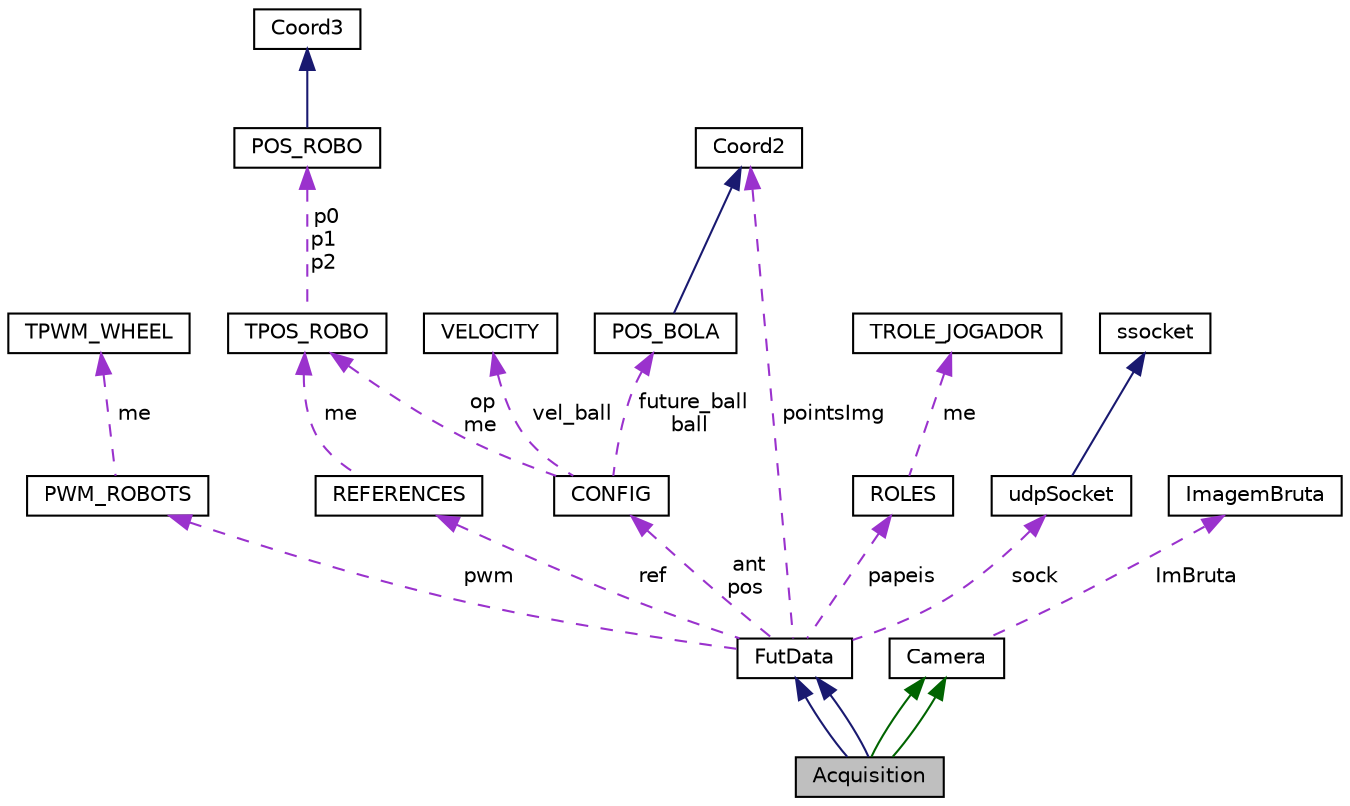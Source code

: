digraph "Acquisition"
{
  edge [fontname="Helvetica",fontsize="10",labelfontname="Helvetica",labelfontsize="10"];
  node [fontname="Helvetica",fontsize="10",shape=record];
  Node4 [label="Acquisition",height=0.2,width=0.4,color="black", fillcolor="grey75", style="filled", fontcolor="black"];
  Node5 -> Node4 [dir="back",color="midnightblue",fontsize="10",style="solid",fontname="Helvetica"];
  Node5 [label="FutData",height=0.2,width=0.4,color="black", fillcolor="white", style="filled",URL="$classFutData.html"];
  Node6 -> Node5 [dir="back",color="darkorchid3",fontsize="10",style="dashed",label=" pwm" ,fontname="Helvetica"];
  Node6 [label="PWM_ROBOTS",height=0.2,width=0.4,color="black", fillcolor="white", style="filled",URL="$structPWM__ROBOTS.html"];
  Node7 -> Node6 [dir="back",color="darkorchid3",fontsize="10",style="dashed",label=" me" ,fontname="Helvetica"];
  Node7 [label="TPWM_WHEEL",height=0.2,width=0.4,color="black", fillcolor="white", style="filled",URL="$structTPWM__WHEEL.html"];
  Node8 -> Node5 [dir="back",color="darkorchid3",fontsize="10",style="dashed",label=" ant\npos" ,fontname="Helvetica"];
  Node8 [label="CONFIG",height=0.2,width=0.4,color="black", fillcolor="white", style="filled",URL="$structCONFIG.html"];
  Node9 -> Node8 [dir="back",color="darkorchid3",fontsize="10",style="dashed",label=" op\nme" ,fontname="Helvetica"];
  Node9 [label="TPOS_ROBO",height=0.2,width=0.4,color="black", fillcolor="white", style="filled",URL="$structTPOS__ROBO.html"];
  Node10 -> Node9 [dir="back",color="darkorchid3",fontsize="10",style="dashed",label=" p0\np1\np2" ,fontname="Helvetica"];
  Node10 [label="POS_ROBO",height=0.2,width=0.4,color="black", fillcolor="white", style="filled",URL="$structPOS__ROBO.html"];
  Node11 -> Node10 [dir="back",color="midnightblue",fontsize="10",style="solid",fontname="Helvetica"];
  Node11 [label="Coord3",height=0.2,width=0.4,color="black", fillcolor="white", style="filled",URL="$structCoord3.html"];
  Node12 -> Node8 [dir="back",color="darkorchid3",fontsize="10",style="dashed",label=" vel_ball" ,fontname="Helvetica"];
  Node12 [label="VELOCITY",height=0.2,width=0.4,color="black", fillcolor="white", style="filled",URL="$structVELOCITY.html"];
  Node13 -> Node8 [dir="back",color="darkorchid3",fontsize="10",style="dashed",label=" future_ball\nball" ,fontname="Helvetica"];
  Node13 [label="POS_BOLA",height=0.2,width=0.4,color="black", fillcolor="white", style="filled",URL="$structPOS__BOLA.html"];
  Node14 -> Node13 [dir="back",color="midnightblue",fontsize="10",style="solid",fontname="Helvetica"];
  Node14 [label="Coord2",height=0.2,width=0.4,color="black", fillcolor="white", style="filled",URL="$structCoord2.html"];
  Node15 -> Node5 [dir="back",color="darkorchid3",fontsize="10",style="dashed",label=" papeis" ,fontname="Helvetica"];
  Node15 [label="ROLES",height=0.2,width=0.4,color="black", fillcolor="white", style="filled",URL="$structROLES.html"];
  Node16 -> Node15 [dir="back",color="darkorchid3",fontsize="10",style="dashed",label=" me" ,fontname="Helvetica"];
  Node16 [label="TROLE_JOGADOR",height=0.2,width=0.4,color="black", fillcolor="white", style="filled",URL="$structTROLE__JOGADOR.html"];
  Node17 -> Node5 [dir="back",color="darkorchid3",fontsize="10",style="dashed",label=" sock" ,fontname="Helvetica"];
  Node17 [label="udpSocket",height=0.2,width=0.4,color="black", fillcolor="white", style="filled",URL="$classudpSocket.html"];
  Node18 -> Node17 [dir="back",color="midnightblue",fontsize="10",style="solid",fontname="Helvetica"];
  Node18 [label="ssocket",height=0.2,width=0.4,color="black", fillcolor="white", style="filled",URL="$classssocket.html"];
  Node19 -> Node5 [dir="back",color="darkorchid3",fontsize="10",style="dashed",label=" ref" ,fontname="Helvetica"];
  Node19 [label="REFERENCES",height=0.2,width=0.4,color="black", fillcolor="white", style="filled",URL="$structREFERENCES.html"];
  Node9 -> Node19 [dir="back",color="darkorchid3",fontsize="10",style="dashed",label=" me" ,fontname="Helvetica"];
  Node14 -> Node5 [dir="back",color="darkorchid3",fontsize="10",style="dashed",label=" pointsImg" ,fontname="Helvetica"];
  Node20 -> Node4 [dir="back",color="darkgreen",fontsize="10",style="solid",fontname="Helvetica"];
  Node20 [label="Camera",height=0.2,width=0.4,color="black", fillcolor="white", style="filled",URL="$classCamera.html"];
  Node21 -> Node20 [dir="back",color="darkorchid3",fontsize="10",style="dashed",label=" ImBruta" ,fontname="Helvetica"];
  Node21 [label="ImagemBruta",height=0.2,width=0.4,color="black", fillcolor="white", style="filled",URL="$classImagemBruta.html"];
  Node5 -> Node4 [dir="back",color="midnightblue",fontsize="10",style="solid",fontname="Helvetica"];
  Node20 -> Node4 [dir="back",color="darkgreen",fontsize="10",style="solid",fontname="Helvetica"];
}
